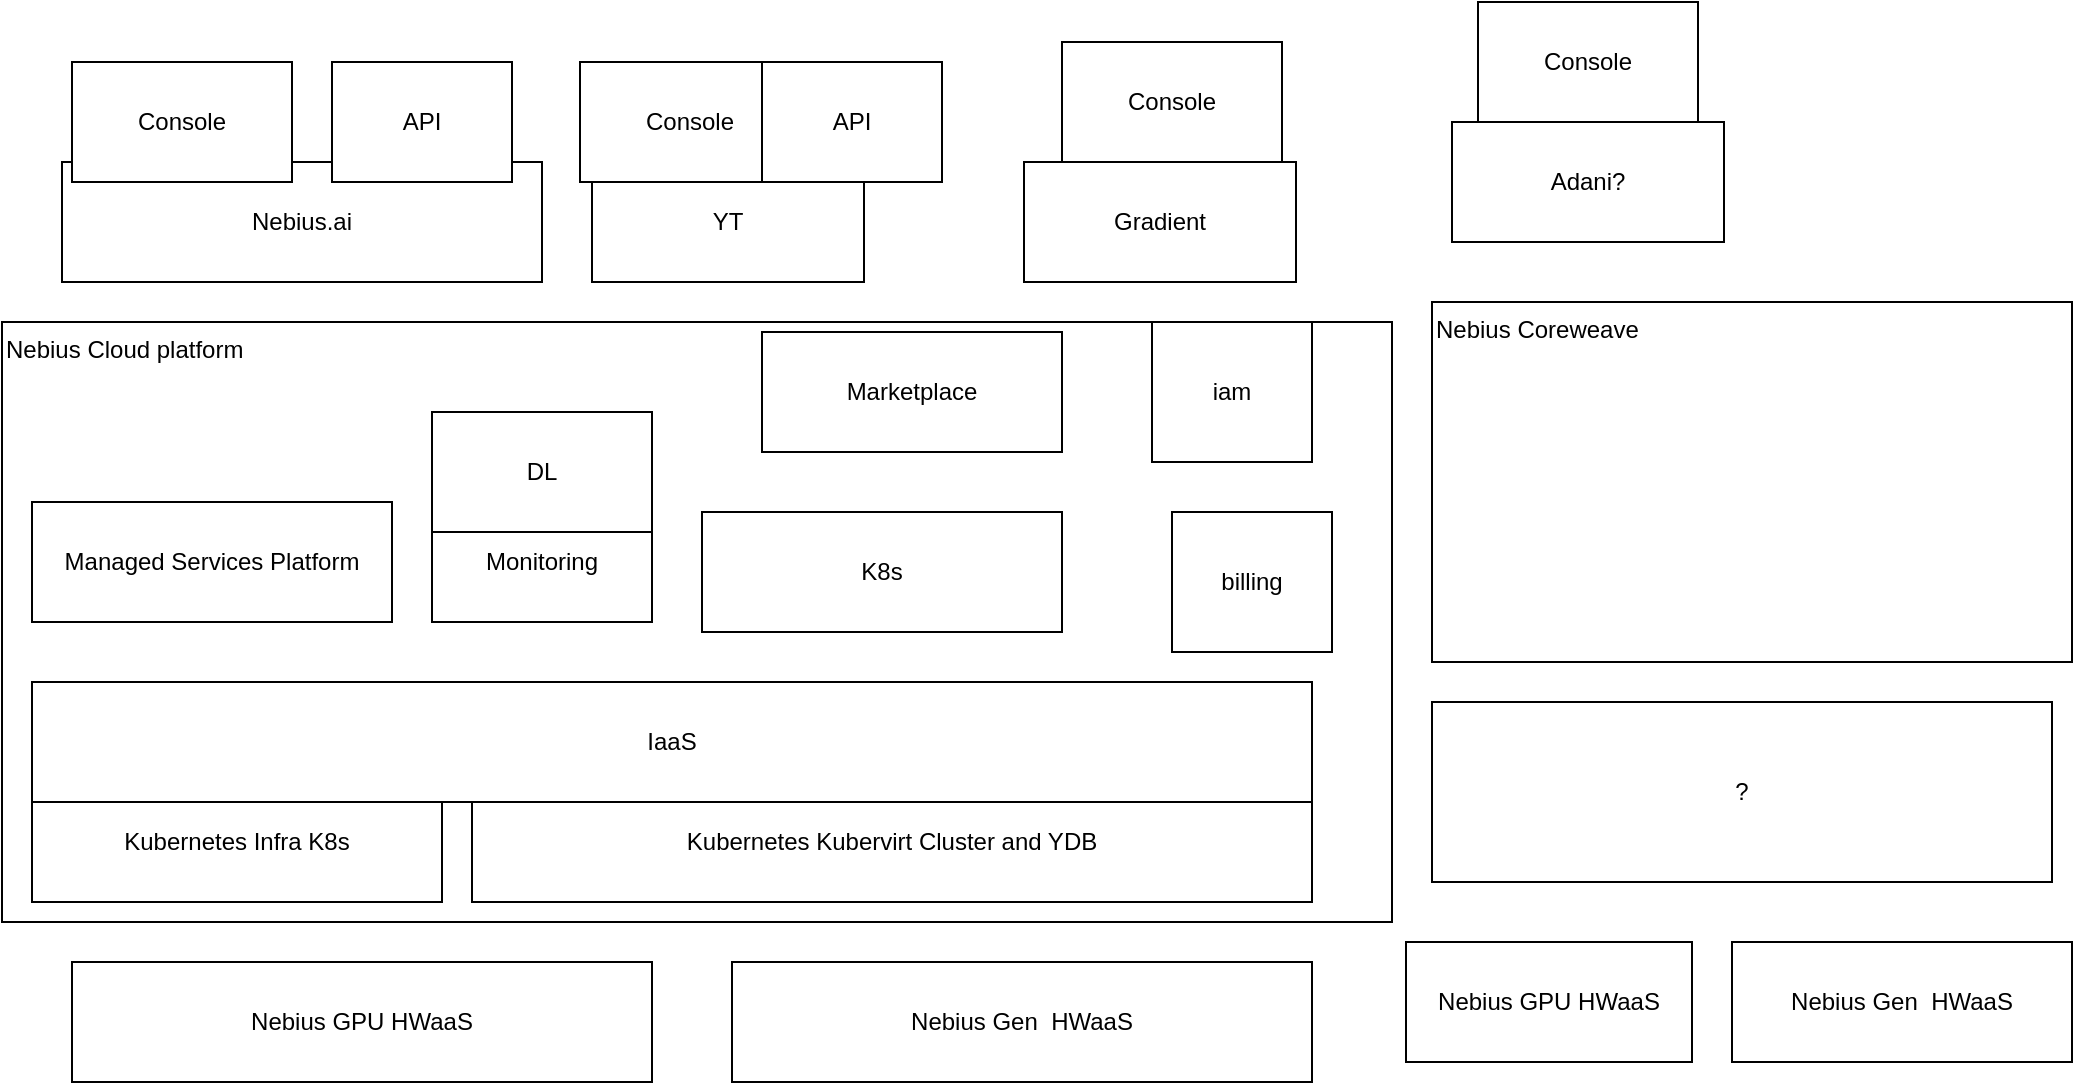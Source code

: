 <mxfile version="22.1.11" type="github">
  <diagram name="Страница — 1" id="5hGcMOGZf2VIPMHqFHNL">
    <mxGraphModel dx="1304" dy="1973" grid="1" gridSize="10" guides="1" tooltips="1" connect="1" arrows="1" fold="1" page="1" pageScale="1" pageWidth="827" pageHeight="1169" math="0" shadow="0">
      <root>
        <mxCell id="0" />
        <mxCell id="1" parent="0" />
        <mxCell id="WPVpoji-QZ5Nl2qnnzTQ-38" value="Nebius Cloud platform" style="rounded=0;whiteSpace=wrap;html=1;align=left;verticalAlign=top;" vertex="1" parent="1">
          <mxGeometry x="125" y="120" width="695" height="300" as="geometry" />
        </mxCell>
        <mxCell id="WPVpoji-QZ5Nl2qnnzTQ-1" value="Nebius GPU HWaaS" style="rounded=0;whiteSpace=wrap;html=1;" vertex="1" parent="1">
          <mxGeometry x="160" y="440" width="290" height="60" as="geometry" />
        </mxCell>
        <mxCell id="WPVpoji-QZ5Nl2qnnzTQ-4" value="Kubernetes Infra K8s" style="rounded=0;whiteSpace=wrap;html=1;" vertex="1" parent="1">
          <mxGeometry x="140" y="350" width="205" height="60" as="geometry" />
        </mxCell>
        <mxCell id="WPVpoji-QZ5Nl2qnnzTQ-5" value="Nebius Gen&amp;nbsp; HWaaS" style="rounded=0;whiteSpace=wrap;html=1;" vertex="1" parent="1">
          <mxGeometry x="490" y="440" width="290" height="60" as="geometry" />
        </mxCell>
        <mxCell id="WPVpoji-QZ5Nl2qnnzTQ-6" value="iam" style="rounded=0;whiteSpace=wrap;html=1;" vertex="1" parent="1">
          <mxGeometry x="700" y="120" width="80" height="70" as="geometry" />
        </mxCell>
        <mxCell id="WPVpoji-QZ5Nl2qnnzTQ-9" value="Managed Services Platform" style="rounded=0;whiteSpace=wrap;html=1;" vertex="1" parent="1">
          <mxGeometry x="140" y="210" width="180" height="60" as="geometry" />
        </mxCell>
        <mxCell id="WPVpoji-QZ5Nl2qnnzTQ-10" value="Marketplace" style="rounded=0;whiteSpace=wrap;html=1;" vertex="1" parent="1">
          <mxGeometry x="505" y="125" width="150" height="60" as="geometry" />
        </mxCell>
        <mxCell id="WPVpoji-QZ5Nl2qnnzTQ-11" value="billing" style="rounded=0;whiteSpace=wrap;html=1;" vertex="1" parent="1">
          <mxGeometry x="710" y="215" width="80" height="70" as="geometry" />
        </mxCell>
        <mxCell id="WPVpoji-QZ5Nl2qnnzTQ-18" value="Kubernetes Kubervirt Cluster and YDB" style="rounded=0;whiteSpace=wrap;html=1;" vertex="1" parent="1">
          <mxGeometry x="360" y="350" width="420" height="60" as="geometry" />
        </mxCell>
        <mxCell id="WPVpoji-QZ5Nl2qnnzTQ-12" value="Nebius.ai" style="rounded=0;whiteSpace=wrap;html=1;" vertex="1" parent="1">
          <mxGeometry x="155" y="40" width="240" height="60" as="geometry" />
        </mxCell>
        <mxCell id="WPVpoji-QZ5Nl2qnnzTQ-7" value="IaaS" style="rounded=0;whiteSpace=wrap;html=1;" vertex="1" parent="1">
          <mxGeometry x="140" y="300" width="640" height="60" as="geometry" />
        </mxCell>
        <mxCell id="WPVpoji-QZ5Nl2qnnzTQ-22" value="YT" style="rounded=0;whiteSpace=wrap;html=1;" vertex="1" parent="1">
          <mxGeometry x="420" y="40" width="136" height="60" as="geometry" />
        </mxCell>
        <mxCell id="WPVpoji-QZ5Nl2qnnzTQ-23" value="K8s" style="rounded=0;whiteSpace=wrap;html=1;" vertex="1" parent="1">
          <mxGeometry x="475" y="215" width="180" height="60" as="geometry" />
        </mxCell>
        <mxCell id="WPVpoji-QZ5Nl2qnnzTQ-26" value="Console" style="rounded=0;whiteSpace=wrap;html=1;" vertex="1" parent="1">
          <mxGeometry x="160" y="-10" width="110" height="60" as="geometry" />
        </mxCell>
        <mxCell id="WPVpoji-QZ5Nl2qnnzTQ-29" value="API" style="rounded=0;whiteSpace=wrap;html=1;" vertex="1" parent="1">
          <mxGeometry x="290" y="-10" width="90" height="60" as="geometry" />
        </mxCell>
        <mxCell id="WPVpoji-QZ5Nl2qnnzTQ-31" value="Console" style="rounded=0;whiteSpace=wrap;html=1;" vertex="1" parent="1">
          <mxGeometry x="414" y="-10" width="110" height="60" as="geometry" />
        </mxCell>
        <mxCell id="WPVpoji-QZ5Nl2qnnzTQ-32" value="API" style="rounded=0;whiteSpace=wrap;html=1;" vertex="1" parent="1">
          <mxGeometry x="505" y="-10" width="90" height="60" as="geometry" />
        </mxCell>
        <mxCell id="WPVpoji-QZ5Nl2qnnzTQ-33" value="Monitoring" style="rounded=0;whiteSpace=wrap;html=1;" vertex="1" parent="1">
          <mxGeometry x="340" y="210" width="110" height="60" as="geometry" />
        </mxCell>
        <mxCell id="WPVpoji-QZ5Nl2qnnzTQ-34" value="DL" style="rounded=0;whiteSpace=wrap;html=1;" vertex="1" parent="1">
          <mxGeometry x="340" y="165" width="110" height="60" as="geometry" />
        </mxCell>
        <mxCell id="WPVpoji-QZ5Nl2qnnzTQ-35" value="Gradient" style="rounded=0;whiteSpace=wrap;html=1;" vertex="1" parent="1">
          <mxGeometry x="636" y="40" width="136" height="60" as="geometry" />
        </mxCell>
        <mxCell id="WPVpoji-QZ5Nl2qnnzTQ-36" value="Console" style="rounded=0;whiteSpace=wrap;html=1;" vertex="1" parent="1">
          <mxGeometry x="655" y="-20" width="110" height="60" as="geometry" />
        </mxCell>
        <mxCell id="WPVpoji-QZ5Nl2qnnzTQ-42" value="Nebius Coreweave" style="rounded=0;whiteSpace=wrap;html=1;align=left;verticalAlign=top;" vertex="1" parent="1">
          <mxGeometry x="840" y="110" width="320" height="180" as="geometry" />
        </mxCell>
        <mxCell id="WPVpoji-QZ5Nl2qnnzTQ-44" value="Nebius GPU HWaaS" style="rounded=0;whiteSpace=wrap;html=1;" vertex="1" parent="1">
          <mxGeometry x="827" y="430" width="143" height="60" as="geometry" />
        </mxCell>
        <mxCell id="WPVpoji-QZ5Nl2qnnzTQ-45" value="Nebius Gen&amp;nbsp; HWaaS" style="rounded=0;whiteSpace=wrap;html=1;" vertex="1" parent="1">
          <mxGeometry x="990" y="430" width="170" height="60" as="geometry" />
        </mxCell>
        <mxCell id="WPVpoji-QZ5Nl2qnnzTQ-47" value="?" style="rounded=0;whiteSpace=wrap;html=1;" vertex="1" parent="1">
          <mxGeometry x="840" y="310" width="310" height="90" as="geometry" />
        </mxCell>
        <mxCell id="WPVpoji-QZ5Nl2qnnzTQ-52" value="Adani?" style="rounded=0;whiteSpace=wrap;html=1;" vertex="1" parent="1">
          <mxGeometry x="850" y="20" width="136" height="60" as="geometry" />
        </mxCell>
        <mxCell id="WPVpoji-QZ5Nl2qnnzTQ-53" value="Console" style="rounded=0;whiteSpace=wrap;html=1;" vertex="1" parent="1">
          <mxGeometry x="863" y="-40" width="110" height="60" as="geometry" />
        </mxCell>
      </root>
    </mxGraphModel>
  </diagram>
</mxfile>
